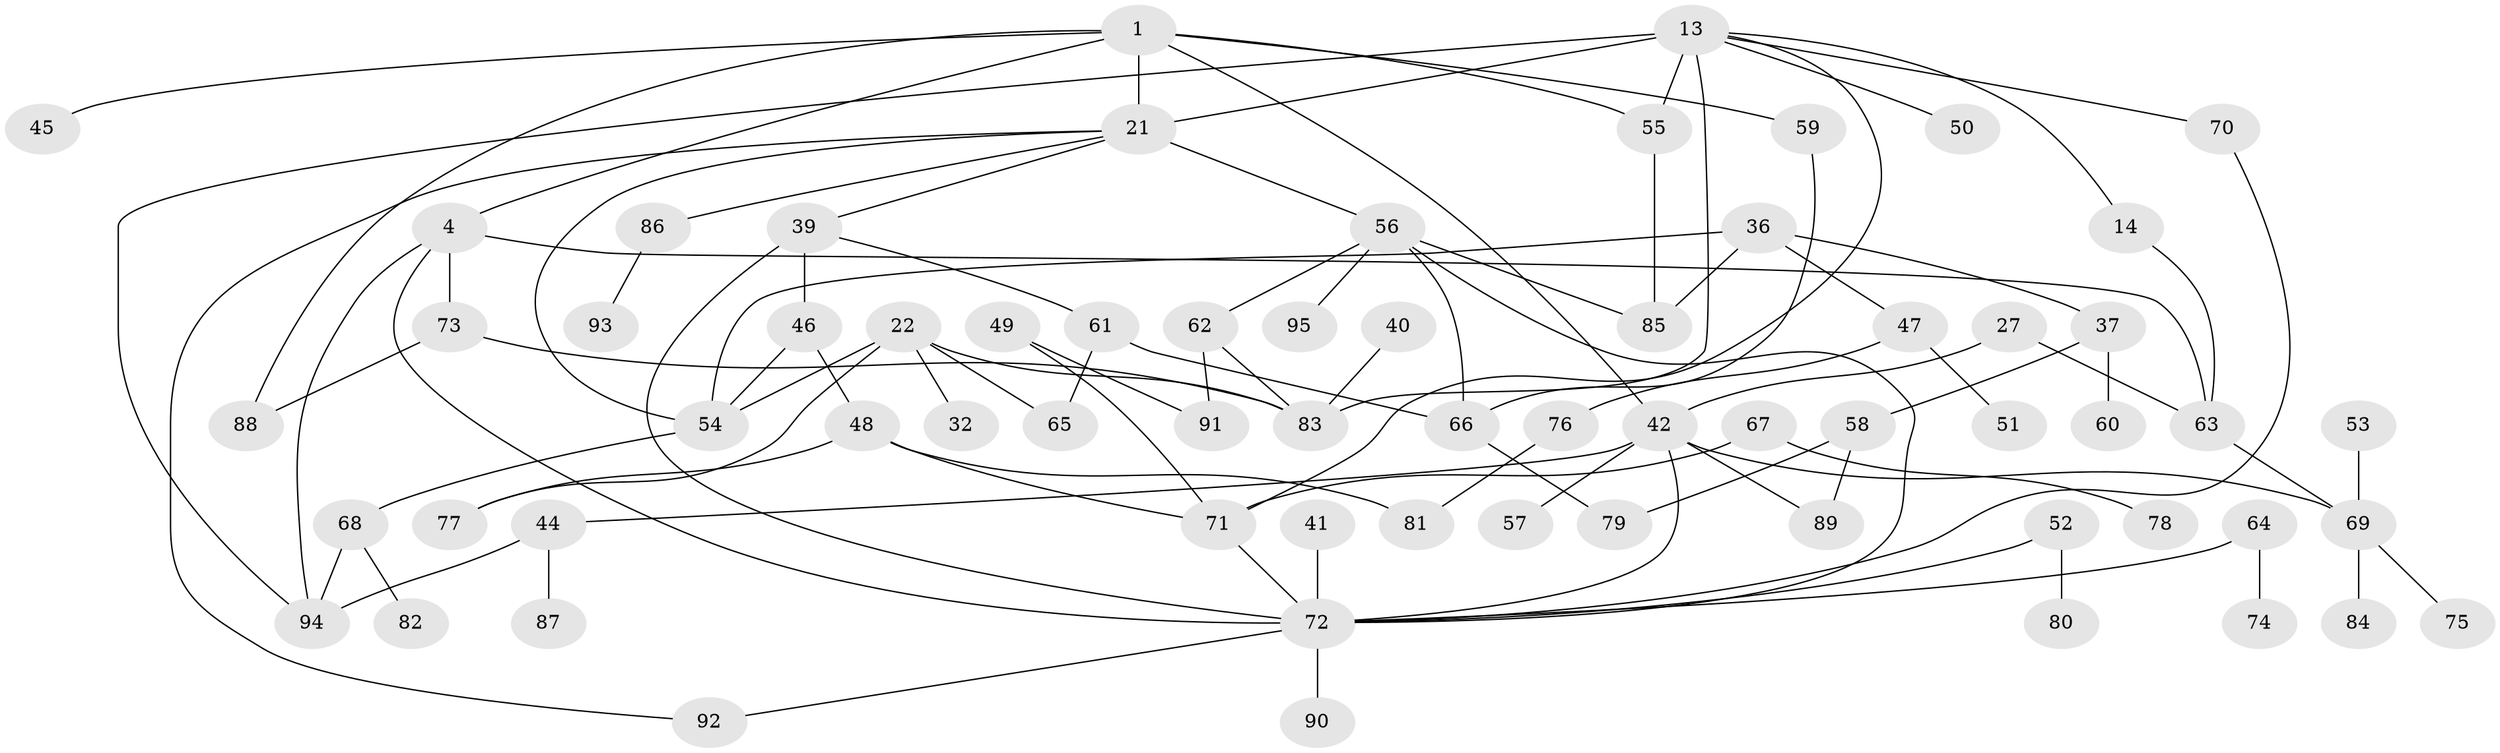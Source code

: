// original degree distribution, {9: 0.010526315789473684, 3: 0.24210526315789474, 8: 0.031578947368421054, 7: 0.021052631578947368, 4: 0.11578947368421053, 2: 0.29473684210526313, 5: 0.042105263157894736, 1: 0.23157894736842105, 6: 0.010526315789473684}
// Generated by graph-tools (version 1.1) at 2025/45/03/04/25 21:45:27]
// undirected, 66 vertices, 94 edges
graph export_dot {
graph [start="1"]
  node [color=gray90,style=filled];
  1;
  4;
  13 [super="+12"];
  14;
  21 [super="+20+8"];
  22 [super="+19"];
  27;
  32;
  36 [super="+31"];
  37;
  39 [super="+24"];
  40;
  41;
  42 [super="+3"];
  44 [super="+33"];
  45;
  46;
  47;
  48;
  49;
  50;
  51;
  52;
  53;
  54 [super="+10"];
  55;
  56;
  57;
  58;
  59;
  60;
  61;
  62;
  63;
  64;
  65;
  66;
  67;
  68;
  69 [super="+26+11"];
  70;
  71 [super="+15"];
  72 [super="+30+34+38"];
  73 [super="+5"];
  74;
  75;
  76;
  77;
  78;
  79;
  80;
  81;
  82;
  83 [super="+25"];
  84;
  85;
  86;
  87;
  88 [super="+2+6+7+35"];
  89 [super="+28"];
  90;
  91;
  92;
  93;
  94 [super="+43"];
  95;
  1 -- 4;
  1 -- 21 [weight=2];
  1 -- 42 [weight=2];
  1 -- 45;
  1 -- 59;
  1 -- 55;
  1 -- 88;
  4 -- 63;
  4 -- 73 [weight=2];
  4 -- 94;
  4 -- 72 [weight=2];
  13 -- 14;
  13 -- 55 [weight=2];
  13 -- 50;
  13 -- 70;
  13 -- 21 [weight=2];
  13 -- 83;
  13 -- 94;
  13 -- 71;
  14 -- 63;
  21 -- 39;
  21 -- 54;
  21 -- 86;
  21 -- 56;
  21 -- 92;
  22 -- 32;
  22 -- 65;
  22 -- 54;
  22 -- 77;
  22 -- 83;
  27 -- 63;
  27 -- 42;
  36 -- 37;
  36 -- 85;
  36 -- 54;
  36 -- 47;
  37 -- 60;
  37 -- 58;
  39 -- 61;
  39 -- 46 [weight=2];
  39 -- 72;
  40 -- 83;
  41 -- 72;
  42 -- 44 [weight=2];
  42 -- 57;
  42 -- 69;
  42 -- 89;
  42 -- 72;
  44 -- 87;
  44 -- 94 [weight=2];
  46 -- 48;
  46 -- 54;
  47 -- 51;
  47 -- 76;
  48 -- 71;
  48 -- 77;
  48 -- 81;
  49 -- 91;
  49 -- 71;
  52 -- 80;
  52 -- 72;
  53 -- 69;
  54 -- 68;
  55 -- 85;
  56 -- 62;
  56 -- 85;
  56 -- 95;
  56 -- 66;
  56 -- 72;
  58 -- 79;
  58 -- 89;
  59 -- 66;
  61 -- 66;
  61 -- 65;
  62 -- 91;
  62 -- 83;
  63 -- 69;
  64 -- 74;
  64 -- 72;
  66 -- 79;
  67 -- 78;
  67 -- 71;
  68 -- 82;
  68 -- 94;
  69 -- 75;
  69 -- 84;
  70 -- 72;
  71 -- 72;
  72 -- 90;
  72 -- 92;
  73 -- 88;
  73 -- 83;
  76 -- 81;
  86 -- 93;
}
